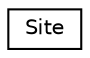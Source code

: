 digraph "Graphical Class Hierarchy"
{
  edge [fontname="Helvetica",fontsize="10",labelfontname="Helvetica",labelfontsize="10"];
  node [fontname="Helvetica",fontsize="10",shape=record];
  rankdir="LR";
  Node0 [label="Site",height=0.2,width=0.4,color="black", fillcolor="white", style="filled",URL="$class_zest_1_1_site_1_1_site.html"];
}
